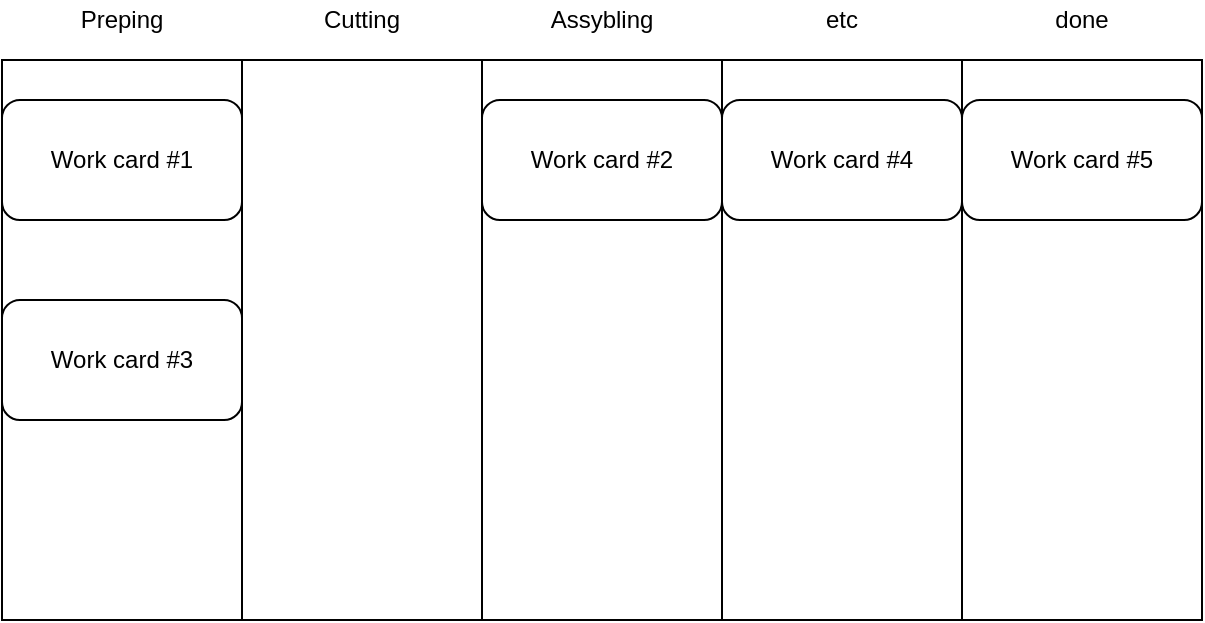 <mxfile version="13.9.7" type="github">
  <diagram id="npIz3vqZeRYyY5yRVKK5" name="Page-1">
    <mxGraphModel dx="1422" dy="762" grid="1" gridSize="10" guides="1" tooltips="1" connect="1" arrows="1" fold="1" page="1" pageScale="1" pageWidth="850" pageHeight="1100" math="0" shadow="0">
      <root>
        <mxCell id="0" />
        <mxCell id="1" parent="0" />
        <mxCell id="i5_0nMiv3aMmNBGQEIi3-1" value="" style="rounded=0;whiteSpace=wrap;html=1;" vertex="1" parent="1">
          <mxGeometry x="120" y="120" width="120" height="280" as="geometry" />
        </mxCell>
        <mxCell id="i5_0nMiv3aMmNBGQEIi3-3" value="" style="rounded=0;whiteSpace=wrap;html=1;" vertex="1" parent="1">
          <mxGeometry x="600" y="120" width="120" height="280" as="geometry" />
        </mxCell>
        <mxCell id="i5_0nMiv3aMmNBGQEIi3-4" value="" style="rounded=0;whiteSpace=wrap;html=1;" vertex="1" parent="1">
          <mxGeometry x="360" y="120" width="120" height="280" as="geometry" />
        </mxCell>
        <mxCell id="i5_0nMiv3aMmNBGQEIi3-5" value="" style="rounded=0;whiteSpace=wrap;html=1;" vertex="1" parent="1">
          <mxGeometry x="480" y="120" width="120" height="280" as="geometry" />
        </mxCell>
        <mxCell id="i5_0nMiv3aMmNBGQEIi3-6" value="" style="rounded=0;whiteSpace=wrap;html=1;" vertex="1" parent="1">
          <mxGeometry x="240" y="120" width="120" height="280" as="geometry" />
        </mxCell>
        <mxCell id="i5_0nMiv3aMmNBGQEIi3-7" value="Preping" style="text;html=1;strokeColor=none;fillColor=none;align=center;verticalAlign=middle;whiteSpace=wrap;rounded=0;" vertex="1" parent="1">
          <mxGeometry x="160" y="90" width="40" height="20" as="geometry" />
        </mxCell>
        <mxCell id="i5_0nMiv3aMmNBGQEIi3-8" value="Cutting" style="text;html=1;strokeColor=none;fillColor=none;align=center;verticalAlign=middle;whiteSpace=wrap;rounded=0;" vertex="1" parent="1">
          <mxGeometry x="280" y="90" width="40" height="20" as="geometry" />
        </mxCell>
        <mxCell id="i5_0nMiv3aMmNBGQEIi3-9" value="Assybling" style="text;html=1;strokeColor=none;fillColor=none;align=center;verticalAlign=middle;whiteSpace=wrap;rounded=0;" vertex="1" parent="1">
          <mxGeometry x="400" y="90" width="40" height="20" as="geometry" />
        </mxCell>
        <mxCell id="i5_0nMiv3aMmNBGQEIi3-10" value="etc" style="text;html=1;strokeColor=none;fillColor=none;align=center;verticalAlign=middle;whiteSpace=wrap;rounded=0;" vertex="1" parent="1">
          <mxGeometry x="520" y="90" width="40" height="20" as="geometry" />
        </mxCell>
        <mxCell id="i5_0nMiv3aMmNBGQEIi3-11" value="done" style="text;html=1;strokeColor=none;fillColor=none;align=center;verticalAlign=middle;whiteSpace=wrap;rounded=0;" vertex="1" parent="1">
          <mxGeometry x="640" y="90" width="40" height="20" as="geometry" />
        </mxCell>
        <mxCell id="i5_0nMiv3aMmNBGQEIi3-12" value="Work card #1" style="rounded=1;whiteSpace=wrap;html=1;" vertex="1" parent="1">
          <mxGeometry x="120" y="140" width="120" height="60" as="geometry" />
        </mxCell>
        <mxCell id="i5_0nMiv3aMmNBGQEIi3-13" value="Work card #2" style="rounded=1;whiteSpace=wrap;html=1;" vertex="1" parent="1">
          <mxGeometry x="360" y="140" width="120" height="60" as="geometry" />
        </mxCell>
        <mxCell id="i5_0nMiv3aMmNBGQEIi3-14" value="Work card #3" style="rounded=1;whiteSpace=wrap;html=1;" vertex="1" parent="1">
          <mxGeometry x="120" y="240" width="120" height="60" as="geometry" />
        </mxCell>
        <mxCell id="i5_0nMiv3aMmNBGQEIi3-15" value="Work card #4" style="rounded=1;whiteSpace=wrap;html=1;" vertex="1" parent="1">
          <mxGeometry x="480" y="140" width="120" height="60" as="geometry" />
        </mxCell>
        <mxCell id="i5_0nMiv3aMmNBGQEIi3-16" value="Work card #5" style="rounded=1;whiteSpace=wrap;html=1;" vertex="1" parent="1">
          <mxGeometry x="600" y="140" width="120" height="60" as="geometry" />
        </mxCell>
      </root>
    </mxGraphModel>
  </diagram>
</mxfile>
